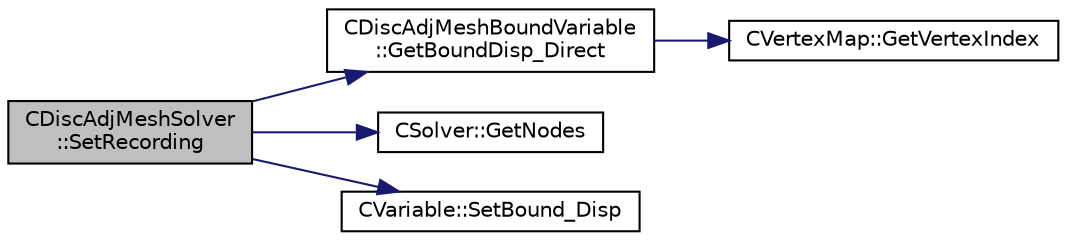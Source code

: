 digraph "CDiscAdjMeshSolver::SetRecording"
{
 // LATEX_PDF_SIZE
  edge [fontname="Helvetica",fontsize="10",labelfontname="Helvetica",labelfontsize="10"];
  node [fontname="Helvetica",fontsize="10",shape=record];
  rankdir="LR";
  Node1 [label="CDiscAdjMeshSolver\l::SetRecording",height=0.2,width=0.4,color="black", fillcolor="grey75", style="filled", fontcolor="black",tooltip="Prepare the solver for a new recording."];
  Node1 -> Node2 [color="midnightblue",fontsize="10",style="solid",fontname="Helvetica"];
  Node2 [label="CDiscAdjMeshBoundVariable\l::GetBoundDisp_Direct",height=0.2,width=0.4,color="black", fillcolor="white", style="filled",URL="$classCDiscAdjMeshBoundVariable.html#ae5f0b2d0870466c473e27592298db2cf",tooltip="Get the value of the displacement imposed at the boundary."];
  Node2 -> Node3 [color="midnightblue",fontsize="10",style="solid",fontname="Helvetica"];
  Node3 [label="CVertexMap::GetVertexIndex",height=0.2,width=0.4,color="black", fillcolor="white", style="filled",URL="$classCVertexMap.html#ae62665f7065cb9e31c2aec1ec90c0afc",tooltip="Convert a point index to vertex index."];
  Node1 -> Node4 [color="midnightblue",fontsize="10",style="solid",fontname="Helvetica"];
  Node4 [label="CSolver::GetNodes",height=0.2,width=0.4,color="black", fillcolor="white", style="filled",URL="$classCSolver.html#af3198e52a2ea377bb765647b5e697197",tooltip="Allow outside access to the nodes of the solver, containing conservatives, primitives,..."];
  Node1 -> Node5 [color="midnightblue",fontsize="10",style="solid",fontname="Helvetica"];
  Node5 [label="CVariable::SetBound_Disp",height=0.2,width=0.4,color="black", fillcolor="white", style="filled",URL="$classCVariable.html#a840431a0403b4bddd0a99dbfdf365795",tooltip="A virtual member. Set the boundary displacement."];
}
